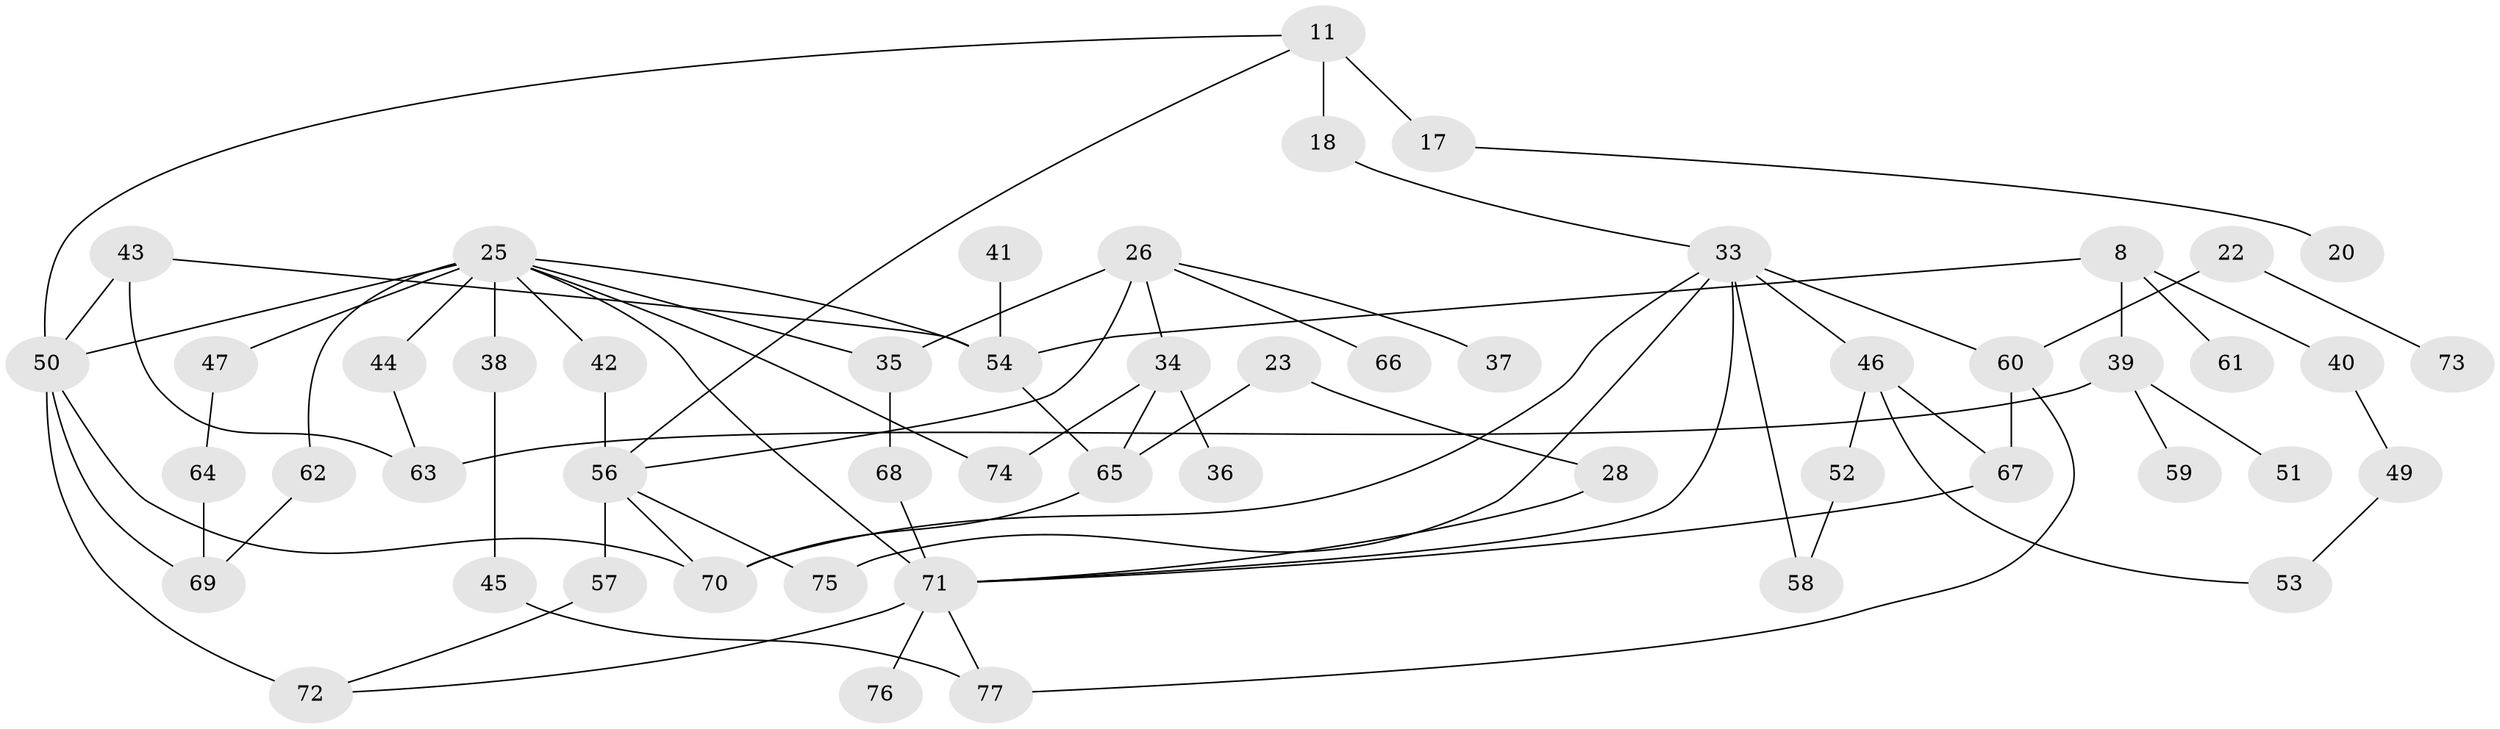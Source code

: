 // original degree distribution, {5: 0.09090909090909091, 4: 0.18181818181818182, 6: 0.025974025974025976, 3: 0.22077922077922077, 2: 0.2987012987012987, 1: 0.16883116883116883, 9: 0.012987012987012988}
// Generated by graph-tools (version 1.1) at 2025/46/03/04/25 21:46:17]
// undirected, 53 vertices, 76 edges
graph export_dot {
graph [start="1"]
  node [color=gray90,style=filled];
  8;
  11;
  17 [super="+16"];
  18;
  20;
  22;
  23;
  25 [super="+4+24"];
  26;
  28;
  33 [super="+14+21"];
  34;
  35;
  36;
  37;
  38;
  39;
  40;
  41;
  42;
  43;
  44;
  45;
  46;
  47;
  49;
  50 [super="+32"];
  51;
  52;
  53;
  54 [super="+7"];
  56 [super="+13"];
  57;
  58;
  59;
  60 [super="+19"];
  61;
  62 [super="+30+31"];
  63;
  64;
  65 [super="+6"];
  66;
  67;
  68;
  69 [super="+12"];
  70 [super="+1"];
  71 [super="+9+48"];
  72;
  73;
  74;
  75;
  76;
  77 [super="+55"];
  8 -- 39;
  8 -- 40;
  8 -- 61;
  8 -- 54;
  11 -- 17 [weight=2];
  11 -- 18;
  11 -- 56;
  11 -- 50;
  17 -- 20;
  18 -- 33;
  22 -- 73;
  22 -- 60;
  23 -- 28;
  23 -- 65;
  25 -- 38;
  25 -- 54;
  25 -- 74;
  25 -- 71 [weight=3];
  25 -- 35;
  25 -- 42;
  25 -- 44;
  25 -- 47;
  25 -- 50 [weight=4];
  25 -- 62;
  26 -- 35;
  26 -- 37;
  26 -- 66;
  26 -- 34;
  26 -- 56 [weight=2];
  28 -- 71;
  33 -- 46;
  33 -- 75;
  33 -- 60 [weight=2];
  33 -- 70;
  33 -- 71;
  33 -- 58;
  34 -- 36;
  34 -- 74;
  34 -- 65;
  35 -- 68;
  38 -- 45;
  39 -- 51;
  39 -- 59;
  39 -- 63;
  40 -- 49;
  41 -- 54;
  42 -- 56;
  43 -- 63;
  43 -- 54;
  43 -- 50;
  44 -- 63;
  45 -- 77;
  46 -- 52;
  46 -- 67;
  46 -- 53;
  47 -- 64;
  49 -- 53;
  50 -- 72 [weight=2];
  50 -- 70;
  50 -- 69;
  52 -- 58;
  54 -- 65;
  56 -- 75;
  56 -- 57;
  56 -- 70;
  57 -- 72;
  60 -- 77 [weight=2];
  60 -- 67;
  62 -- 69;
  64 -- 69;
  65 -- 70;
  67 -- 71;
  68 -- 71;
  71 -- 72;
  71 -- 76;
  71 -- 77 [weight=2];
}
